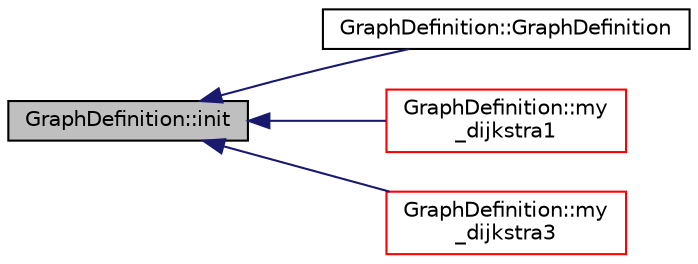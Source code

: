 digraph "GraphDefinition::init"
{
  edge [fontname="Helvetica",fontsize="10",labelfontname="Helvetica",labelfontsize="10"];
  node [fontname="Helvetica",fontsize="10",shape=record];
  rankdir="LR";
  Node1 [label="GraphDefinition::init",height=0.2,width=0.4,color="black", fillcolor="grey75", style="filled", fontcolor="black"];
  Node1 -> Node2 [dir="back",color="midnightblue",fontsize="10",style="solid",fontname="Helvetica"];
  Node2 [label="GraphDefinition::GraphDefinition",height=0.2,width=0.4,color="black", fillcolor="white", style="filled",URL="$classGraphDefinition.html#add9cdec7ad3dfce686757d4b000c245f"];
  Node1 -> Node3 [dir="back",color="midnightblue",fontsize="10",style="solid",fontname="Helvetica"];
  Node3 [label="GraphDefinition::my\l_dijkstra1",height=0.2,width=0.4,color="red", fillcolor="white", style="filled",URL="$classGraphDefinition.html#aef433772eb7c2ffcb853951afc2417d8"];
  Node1 -> Node4 [dir="back",color="midnightblue",fontsize="10",style="solid",fontname="Helvetica"];
  Node4 [label="GraphDefinition::my\l_dijkstra3",height=0.2,width=0.4,color="red", fillcolor="white", style="filled",URL="$classGraphDefinition.html#adb474e0d75eacd2151000e111c61d840"];
}
